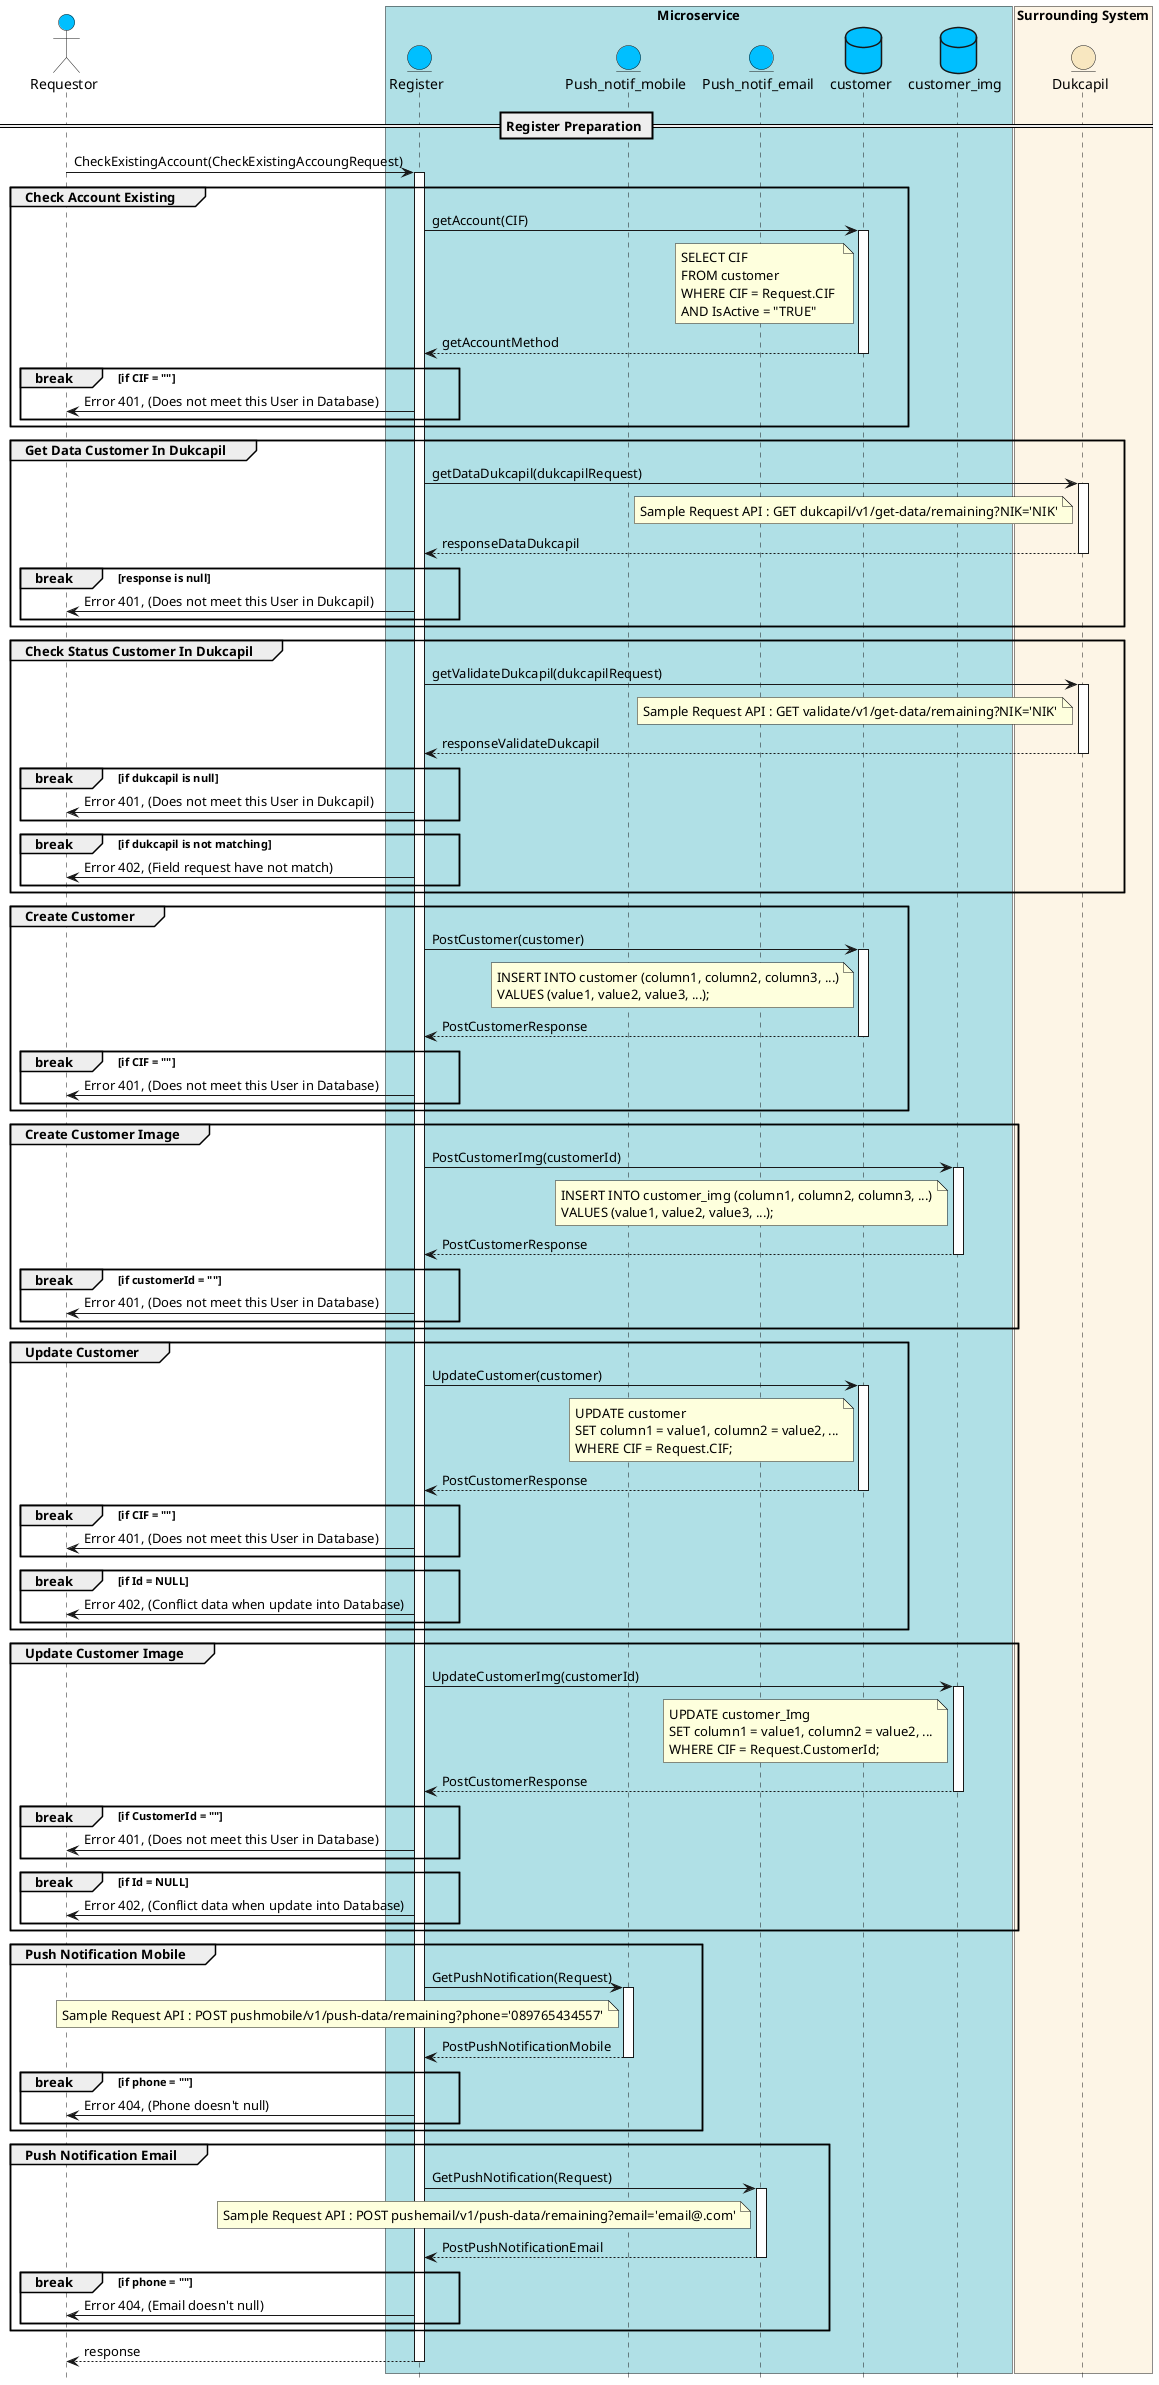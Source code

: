 @startuml
'''''''''''''''''''''''''''''''''''''''''''''''''
' define diagram participants
' http://plantuml.com/skinparam
'''''''''''''''''''''''''''''''''''''''''''''''''

actor Requestor as requestor #DeepSkyBlue

box "Microservice" #PowderBlue
entity "Register" as register #DeepSkyBlue
entity "Push_notif_mobile" as push_notif_mobile #DeepSkyBlue
entity "Push_notif_email" as push_notif_email #DeepSkyBlue
database "customer" as db_customer #DeepSkyBlue
database "customer_img" as db_customer_img #DeepSkyBlue
endbox


box "Surrounding System" #OldLace
entity "Dukcapil" as dukcapil #STRATEGY
endbox


'''''''''''''''''''''''''''''''''''''''''''''''''
' formatting options
'''''''''''''''''''''''''''''''''''''''''''''''''
hide footbox
'autonumber
skinparam defaultFontName Comic Sans MS
skinparam sequence {
    ParticipantFontSize 15
    ActorFontSize 15
    ArrowFontName Comic Sans MS
    ParticipantFontName Comic Sans MS
}

'''''''''''''''''''''''''''''''''''''''''''''''''
' Microservice Logic Goes Here
'''''''''''''''''''''''''''''''''''''''''''''''''
== Register Preparation ==

requestor -> register : CheckExistingAccount(CheckExistingAccoungRequest)
activate register

group Check Account Existing
    register -> db_customer : getAccount(CIF)
    activate db_customer
    note left of db_customer
        SELECT CIF
        FROM customer 
        WHERE CIF = Request.CIF 
        AND IsActive = "TRUE"
    end note
    db_customer --> register: getAccountMethod
    deactivate db_customer

    break if CIF = ""
        register -> requestor : Error 401, (Does not meet this User in Database)
    end
end

group Get Data Customer In Dukcapil
    register -> dukcapil : getDataDukcapil(dukcapilRequest)
    activate dukcapil
    note left of dukcapil
        Sample Request API : GET dukcapil/v1/get-data/remaining?NIK='NIK'
    end note
    register <-- dukcapil : responseDataDukcapil
    deactivate dukcapil
    break response is null
        register -> requestor : Error 401, (Does not meet this User in Dukcapil)
    end
end

group Check Status Customer In Dukcapil
    register -> dukcapil : getValidateDukcapil(dukcapilRequest)
    activate dukcapil
    note left of dukcapil
        Sample Request API : GET validate/v1/get-data/remaining?NIK='NIK'
    end note
    register <-- dukcapil : responseValidateDukcapil
    deactivate dukcapil

    break if dukcapil is null
        register -> requestor : Error 401, (Does not meet this User in Dukcapil)
    end
    break if dukcapil is not matching
        register -> requestor : Error 402, (Field request have not match)
    end
end


group Create Customer
    register -> db_customer : PostCustomer(customer)
    activate db_customer
    note left of db_customer
        INSERT INTO customer (column1, column2, column3, ...)
        VALUES (value1, value2, value3, ...); 
    end note
    register <-- db_customer : PostCustomerResponse
    deactivate db_customer

    break if CIF = ""
        register -> requestor : Error 401, (Does not meet this User in Database)
    end
end

group Create Customer Image
    register -> db_customer_img : PostCustomerImg(customerId)
    activate db_customer_img
    note left of db_customer_img
        INSERT INTO customer_img (column1, column2, column3, ...)
        VALUES (value1, value2, value3, ...); 
    end note
    register <-- db_customer_img : PostCustomerResponse
    deactivate db_customer_img

    break if customerId = ""
        register -> requestor : Error 401, (Does not meet this User in Database)
    end
end

group Update Customer
    register -> db_customer : UpdateCustomer(customer)
    activate db_customer
    note left of db_customer
        UPDATE customer
        SET column1 = value1, column2 = value2, ...
        WHERE CIF = Request.CIF;
    end note
    register <-- db_customer : PostCustomerResponse
    deactivate db_customer

    break if CIF = ""
        register -> requestor : Error 401, (Does not meet this User in Database)
    end
    break if Id = NULL
        register -> requestor : Error 402, (Conflict data when update into Database)
    end
end

group Update Customer Image
    register -> db_customer_img : UpdateCustomerImg(customerId)
    activate db_customer_img
    note left of db_customer_img
        UPDATE customer_Img
        SET column1 = value1, column2 = value2, ...
        WHERE CIF = Request.CustomerId;
    end note
    register <-- db_customer_img : PostCustomerResponse
    deactivate db_customer_img

    break if CustomerId = ""
        register -> requestor : Error 401, (Does not meet this User in Database)
    end
    break if Id = NULL
        register -> requestor : Error 402, (Conflict data when update into Database)
    end
end

group Push Notification Mobile
    register -> push_notif_mobile : GetPushNotification(Request)
    activate push_notif_mobile
    note left of push_notif_mobile
        Sample Request API : POST pushmobile/v1/push-data/remaining?phone='089765434557'
    end note
    register <-- push_notif_mobile : PostPushNotificationMobile
    deactivate push_notif_mobile

    break if phone = ""
        register -> requestor : Error 404, (Phone doesn't null)
    end
end

group Push Notification Email
    register -> push_notif_email : GetPushNotification(Request)
    activate push_notif_email
    note left of push_notif_email
        Sample Request API : POST pushemail/v1/push-data/remaining?email='email@.com'
    end note
    register <-- push_notif_email : PostPushNotificationEmail
    deactivate push_notif_email

    break if phone = ""
        register -> requestor : Error 404, (Email doesn't null)
    end
end

register --> requestor: response
deactivate register

@enduml